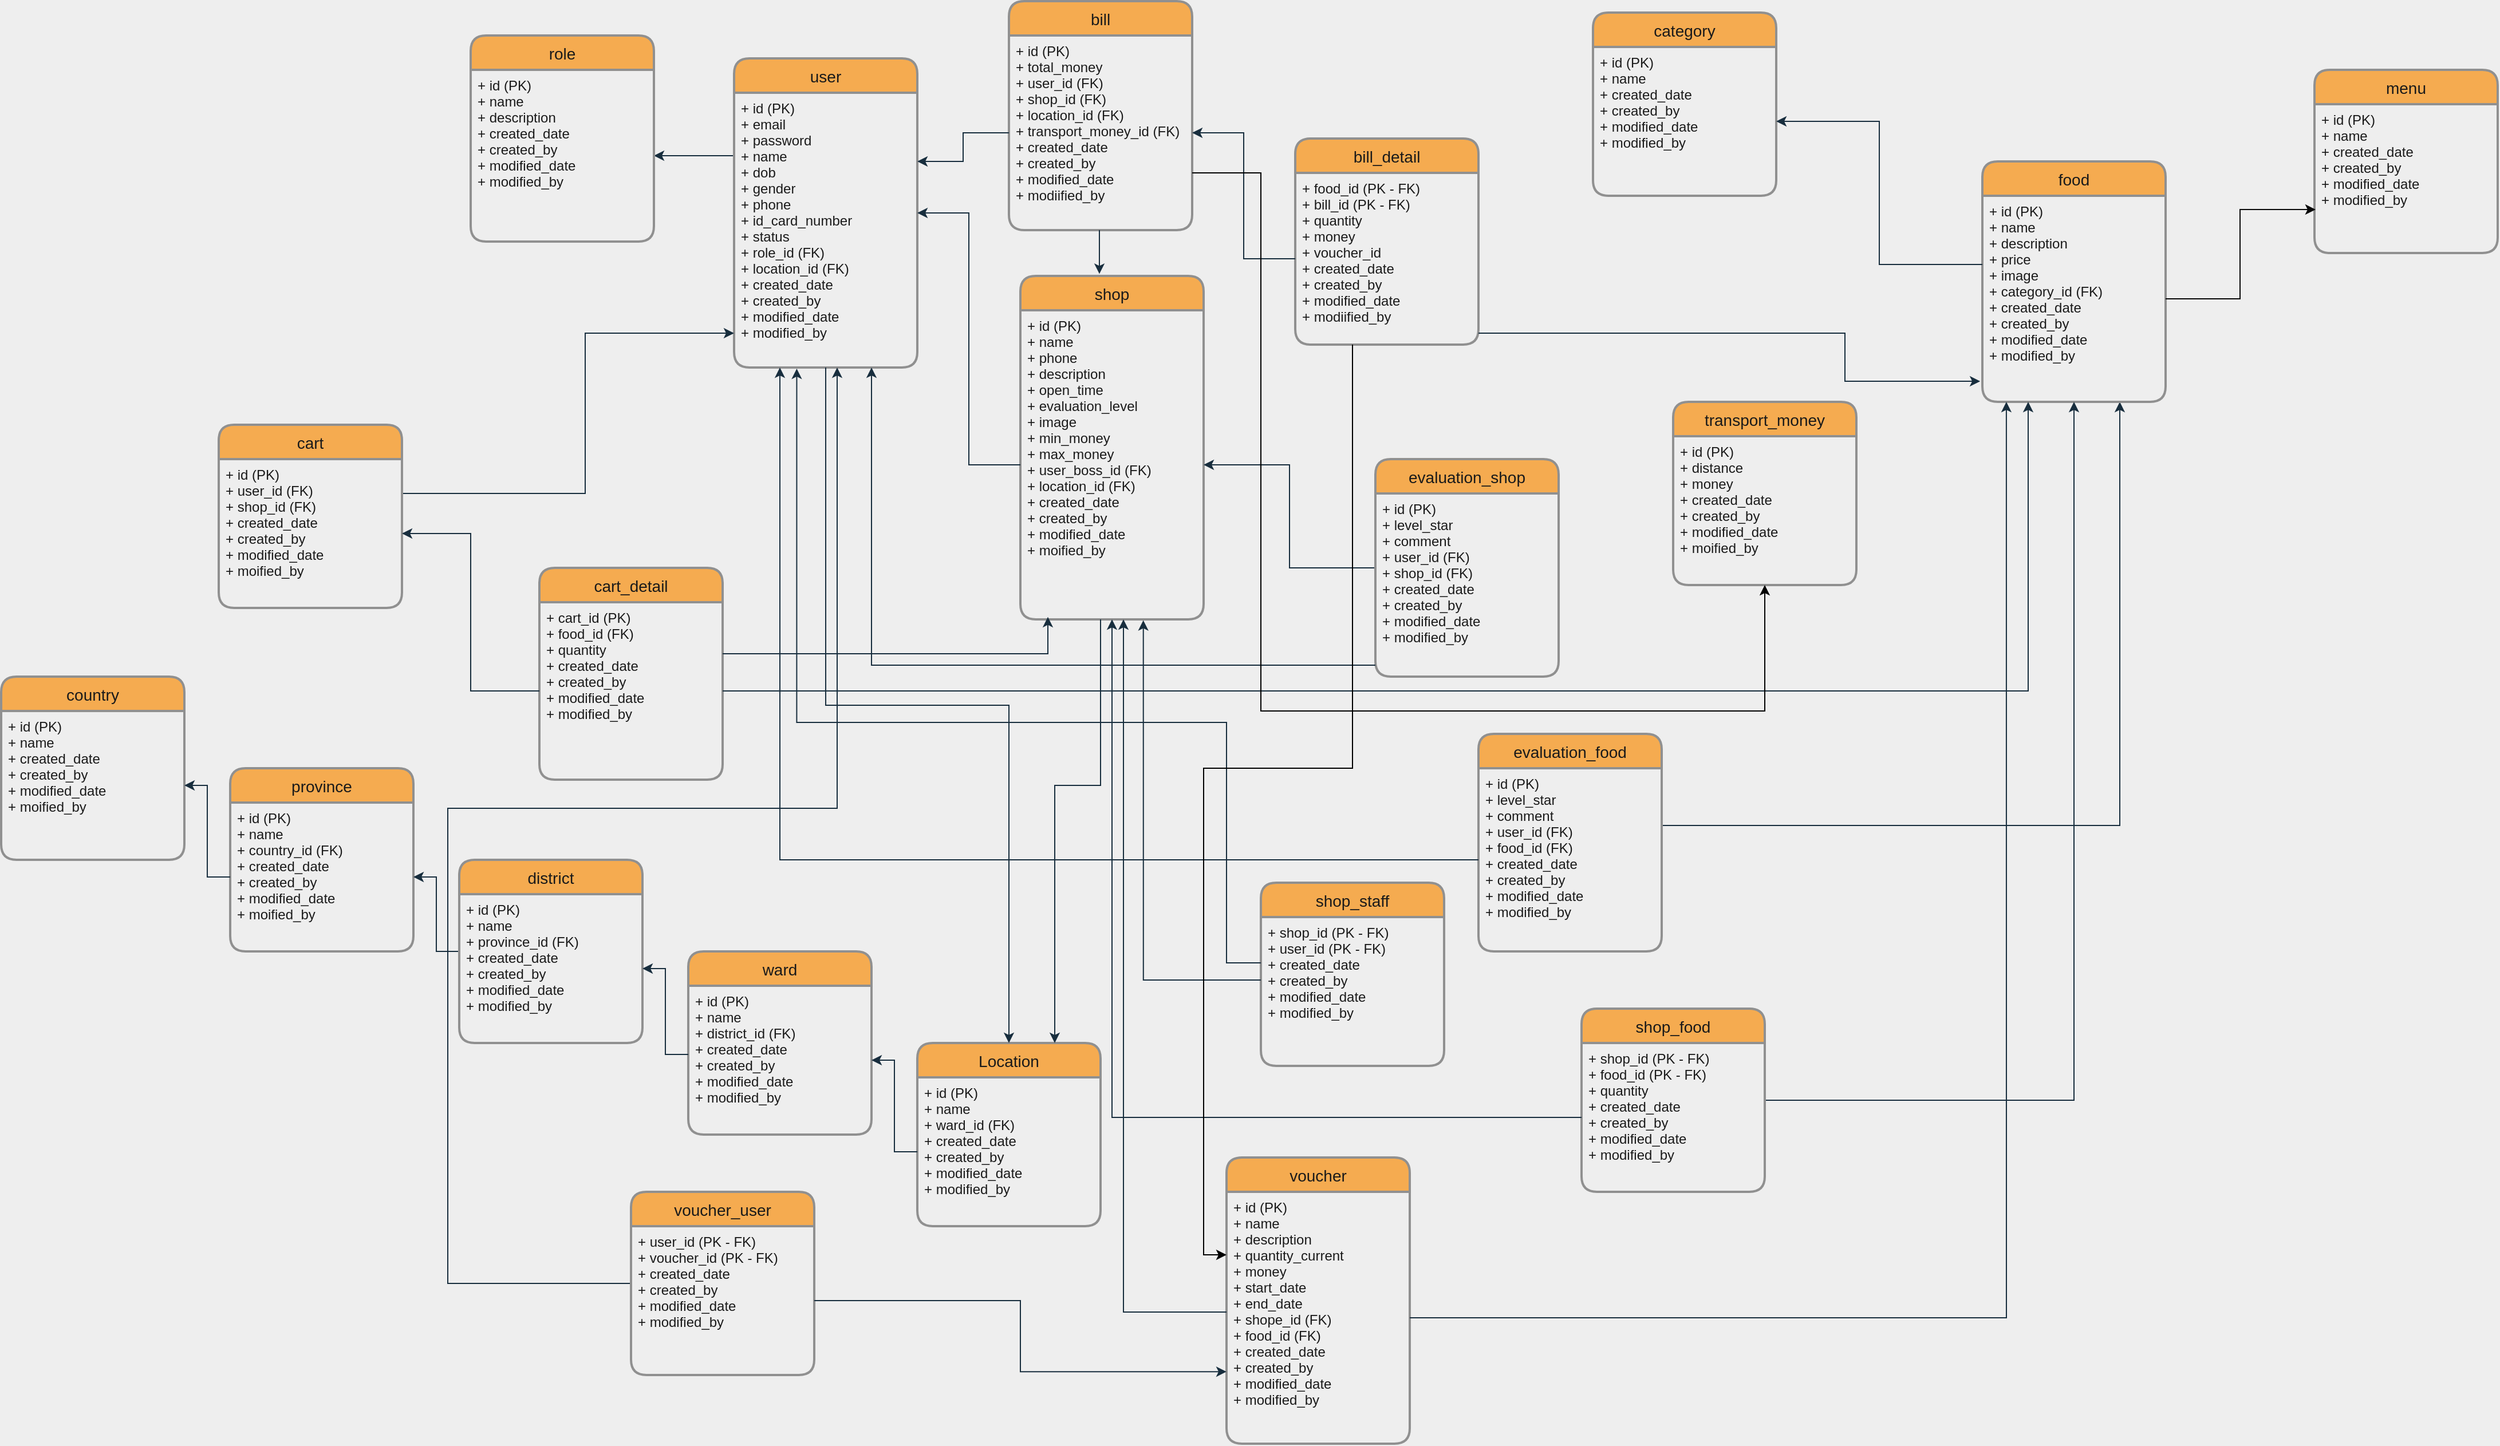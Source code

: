 <mxfile version="15.5.4" type="embed"><diagram id="cvLiQvczyyv2IEws7kv0" name="main"><mxGraphModel dx="981" dy="335" grid="1" gridSize="10" guides="1" tooltips="1" connect="1" arrows="1" fold="1" page="1" pageScale="1" pageWidth="827" pageHeight="1169" background="#EEEEEE" math="0" shadow="0"><root><mxCell id="0"/><mxCell id="1" parent="0"/><mxCell id="i-i60iLG56CUSzepgEwN-10" style="edgeStyle=orthogonalEdgeStyle;rounded=0;orthogonalLoop=1;jettySize=auto;html=1;entryX=1;entryY=0.5;entryDx=0;entryDy=0;labelBackgroundColor=#EEEEEE;strokeColor=#182E3E;fontColor=#1A1A1A;" parent="1" source="ijWVoz1V8DGi0HDy-ZMH-1" target="i-i60iLG56CUSzepgEwN-9" edge="1"><mxGeometry relative="1" as="geometry"><Array as="points"><mxPoint x="700" y="145"/><mxPoint x="700" y="145"/></Array></mxGeometry></mxCell><mxCell id="ijWVoz1V8DGi0HDy-ZMH-1" value="user" style="swimlane;childLayout=stackLayout;horizontal=1;startSize=30;horizontalStack=0;rounded=1;fontSize=14;fontStyle=0;strokeWidth=2;resizeParent=0;resizeLast=1;shadow=0;dashed=0;align=center;fillColor=#F5AB50;strokeColor=#909090;fontColor=#1A1A1A;" parent="1" vertex="1"><mxGeometry x="720" y="60" width="160" height="270" as="geometry"/></mxCell><mxCell id="ijWVoz1V8DGi0HDy-ZMH-2" value="+ id (PK)&#10;+ email&#10;+ password&#10;+ name&#10;+ dob&#10;+ gender&#10;+ phone&#10;+ id_card_number&#10;+ status&#10;+ role_id (FK)&#10;+ location_id (FK)&#10;+ created_date&#10;+ created_by&#10;+ modified_date&#10;+ modified_by" style="align=left;strokeColor=none;fillColor=none;spacingLeft=4;fontSize=12;verticalAlign=top;resizable=0;rotatable=0;part=1;fontColor=#1A1A1A;" parent="ijWVoz1V8DGi0HDy-ZMH-1" vertex="1"><mxGeometry y="30" width="160" height="240" as="geometry"/></mxCell><mxCell id="ijWVoz1V8DGi0HDy-ZMH-7" value="shop" style="swimlane;childLayout=stackLayout;horizontal=1;startSize=30;horizontalStack=0;rounded=1;fontSize=14;fontStyle=0;strokeWidth=2;resizeParent=0;resizeLast=1;shadow=0;dashed=0;align=center;fillColor=#F5AB50;strokeColor=#909090;fontColor=#1A1A1A;" parent="1" vertex="1"><mxGeometry x="970" y="250" width="160" height="300" as="geometry"/></mxCell><mxCell id="ijWVoz1V8DGi0HDy-ZMH-8" value="+ id (PK)&#10;+ name&#10;+ phone&#10;+ description&#10;+ open_time&#10;+ evaluation_level&#10;+ image&#10;+ min_money&#10;+ max_money&#10;+ user_boss_id (FK)&#10;+ location_id (FK)&#10;+ created_date&#10;+ created_by&#10;+ modified_date&#10;+ moified_by" style="align=left;strokeColor=none;fillColor=none;spacingLeft=4;fontSize=12;verticalAlign=top;resizable=0;rotatable=0;part=1;fontColor=#1A1A1A;" parent="ijWVoz1V8DGi0HDy-ZMH-7" vertex="1"><mxGeometry y="30" width="160" height="270" as="geometry"/></mxCell><mxCell id="ijWVoz1V8DGi0HDy-ZMH-10" value="country" style="swimlane;childLayout=stackLayout;horizontal=1;startSize=30;horizontalStack=0;rounded=1;fontSize=14;fontStyle=0;strokeWidth=2;resizeParent=0;resizeLast=1;shadow=0;dashed=0;align=center;fillColor=#F5AB50;strokeColor=#909090;fontColor=#1A1A1A;" parent="1" vertex="1"><mxGeometry x="80" y="600" width="160" height="160" as="geometry"/></mxCell><mxCell id="ijWVoz1V8DGi0HDy-ZMH-11" value="+ id (PK)&#10;+ name&#10;+ created_date&#10;+ created_by&#10;+ modified_date&#10;+ moified_by" style="align=left;strokeColor=none;fillColor=none;spacingLeft=4;fontSize=12;verticalAlign=top;resizable=0;rotatable=0;part=1;fontColor=#1A1A1A;" parent="ijWVoz1V8DGi0HDy-ZMH-10" vertex="1"><mxGeometry y="30" width="160" height="130" as="geometry"/></mxCell><mxCell id="ijWVoz1V8DGi0HDy-ZMH-12" value="province" style="swimlane;childLayout=stackLayout;horizontal=1;startSize=30;horizontalStack=0;rounded=1;fontSize=14;fontStyle=0;strokeWidth=2;resizeParent=0;resizeLast=1;shadow=0;dashed=0;align=center;fillColor=#F5AB50;strokeColor=#909090;fontColor=#1A1A1A;" parent="1" vertex="1"><mxGeometry x="280" y="680" width="160" height="160" as="geometry"/></mxCell><mxCell id="ijWVoz1V8DGi0HDy-ZMH-13" value="+ id (PK)&#10;+ name&#10;+ country_id (FK)&#10;+ created_date&#10;+ created_by&#10;+ modified_date&#10;+ moified_by" style="align=left;strokeColor=none;fillColor=none;spacingLeft=4;fontSize=12;verticalAlign=top;resizable=0;rotatable=0;part=1;fontColor=#1A1A1A;" parent="ijWVoz1V8DGi0HDy-ZMH-12" vertex="1"><mxGeometry y="30" width="160" height="130" as="geometry"/></mxCell><mxCell id="ijWVoz1V8DGi0HDy-ZMH-14" value="ward" style="swimlane;childLayout=stackLayout;horizontal=1;startSize=30;horizontalStack=0;rounded=1;fontSize=14;fontStyle=0;strokeWidth=2;resizeParent=0;resizeLast=1;shadow=0;dashed=0;align=center;fillColor=#F5AB50;strokeColor=#909090;fontColor=#1A1A1A;" parent="1" vertex="1"><mxGeometry x="680" y="840" width="160" height="160" as="geometry"/></mxCell><mxCell id="ijWVoz1V8DGi0HDy-ZMH-15" value="+ id (PK)&#10;+ name&#10;+ district_id (FK)&#10;+ created_date&#10;+ created_by&#10;+ modified_date&#10;+ modified_by" style="align=left;strokeColor=none;fillColor=none;spacingLeft=4;fontSize=12;verticalAlign=top;resizable=0;rotatable=0;part=1;fontColor=#1A1A1A;" parent="ijWVoz1V8DGi0HDy-ZMH-14" vertex="1"><mxGeometry y="30" width="160" height="130" as="geometry"/></mxCell><mxCell id="ijWVoz1V8DGi0HDy-ZMH-16" value="Location" style="swimlane;childLayout=stackLayout;horizontal=1;startSize=30;horizontalStack=0;rounded=1;fontSize=14;fontStyle=0;strokeWidth=2;resizeParent=0;resizeLast=1;shadow=0;dashed=0;align=center;fillColor=#F5AB50;strokeColor=#909090;fontColor=#1A1A1A;" parent="1" vertex="1"><mxGeometry x="880" y="920" width="160" height="160" as="geometry"/></mxCell><mxCell id="ijWVoz1V8DGi0HDy-ZMH-17" value="+ id (PK)&#10;+ name&#10;+ ward_id (FK)&#10;+ created_date&#10;+ created_by&#10;+ modified_date&#10;+ modified_by" style="align=left;strokeColor=none;fillColor=none;spacingLeft=4;fontSize=12;verticalAlign=top;resizable=0;rotatable=0;part=1;fontColor=#1A1A1A;" parent="ijWVoz1V8DGi0HDy-ZMH-16" vertex="1"><mxGeometry y="30" width="160" height="130" as="geometry"/></mxCell><mxCell id="nJ0_UqHyAE1VyKCotSEz-19" style="edgeStyle=orthogonalEdgeStyle;rounded=0;orthogonalLoop=1;jettySize=auto;html=1;labelBackgroundColor=#EEEEEE;strokeColor=#182E3E;fontColor=#1A1A1A;" parent="1" source="ijWVoz1V8DGi0HDy-ZMH-19" target="ijWVoz1V8DGi0HDy-ZMH-2" edge="1"><mxGeometry relative="1" as="geometry"><Array as="points"><mxPoint x="590" y="440"/><mxPoint x="590" y="300"/></Array></mxGeometry></mxCell><mxCell id="ijWVoz1V8DGi0HDy-ZMH-19" value="cart" style="swimlane;childLayout=stackLayout;horizontal=1;startSize=30;horizontalStack=0;rounded=1;fontSize=14;fontStyle=0;strokeWidth=2;resizeParent=0;resizeLast=1;shadow=0;dashed=0;align=center;fillColor=#F5AB50;strokeColor=#909090;fontColor=#1A1A1A;" parent="1" vertex="1"><mxGeometry x="270" y="380" width="160" height="160" as="geometry"/></mxCell><mxCell id="ijWVoz1V8DGi0HDy-ZMH-20" value="+ id (PK)&#10;+ user_id (FK)&#10;+ shop_id (FK)&#10;+ created_date&#10;+ created_by&#10;+ modified_date&#10;+ moified_by" style="align=left;strokeColor=none;fillColor=none;spacingLeft=4;fontSize=12;verticalAlign=top;resizable=0;rotatable=0;part=1;fontColor=#1A1A1A;" parent="ijWVoz1V8DGi0HDy-ZMH-19" vertex="1"><mxGeometry y="30" width="160" height="130" as="geometry"/></mxCell><mxCell id="nJ0_UqHyAE1VyKCotSEz-15" style="edgeStyle=orthogonalEdgeStyle;rounded=0;orthogonalLoop=1;jettySize=auto;html=1;entryX=0.75;entryY=1;entryDx=0;entryDy=0;labelBackgroundColor=#EEEEEE;strokeColor=#182E3E;fontColor=#1A1A1A;" parent="1" source="ijWVoz1V8DGi0HDy-ZMH-21" target="nJ0_UqHyAE1VyKCotSEz-10" edge="1"><mxGeometry relative="1" as="geometry"><Array as="points"><mxPoint x="1930" y="730"/></Array></mxGeometry></mxCell><mxCell id="ijWVoz1V8DGi0HDy-ZMH-21" value="evaluation_food" style="swimlane;childLayout=stackLayout;horizontal=1;startSize=30;horizontalStack=0;rounded=1;fontSize=14;fontStyle=0;strokeWidth=2;resizeParent=0;resizeLast=1;shadow=0;dashed=0;align=center;fillColor=#F5AB50;strokeColor=#909090;fontColor=#1A1A1A;" parent="1" vertex="1"><mxGeometry x="1370" y="650" width="160" height="190" as="geometry"/></mxCell><mxCell id="ijWVoz1V8DGi0HDy-ZMH-22" value="+ id (PK)&#10;+ level_star&#10;+ comment&#10;+ user_id (FK)&#10;+ food_id (FK)&#10;+ created_date&#10;+ created_by&#10;+ modified_date&#10;+ modified_by" style="align=left;strokeColor=none;fillColor=none;spacingLeft=4;fontSize=12;verticalAlign=top;resizable=0;rotatable=0;part=1;fontColor=#1A1A1A;" parent="ijWVoz1V8DGi0HDy-ZMH-21" vertex="1"><mxGeometry y="30" width="160" height="160" as="geometry"/></mxCell><mxCell id="ijWVoz1V8DGi0HDy-ZMH-23" value="voucher" style="swimlane;childLayout=stackLayout;horizontal=1;startSize=30;horizontalStack=0;rounded=1;fontSize=14;fontStyle=0;strokeWidth=2;resizeParent=0;resizeLast=1;shadow=0;dashed=0;align=center;fillColor=#F5AB50;strokeColor=#909090;fontColor=#1A1A1A;" parent="1" vertex="1"><mxGeometry x="1150" y="1020" width="160" height="250" as="geometry"/></mxCell><mxCell id="ijWVoz1V8DGi0HDy-ZMH-24" value="+ id (PK)&#10;+ name&#10;+ description&#10;+ quantity_current&#10;+ money&#10;+ start_date&#10;+ end_date&#10;+ shope_id (FK)&#10;+ food_id (FK)&#10;+ created_date&#10;+ created_by&#10;+ modified_date&#10;+ modified_by" style="align=left;strokeColor=none;fillColor=none;spacingLeft=4;fontSize=12;verticalAlign=top;resizable=0;rotatable=0;part=1;fontColor=#1A1A1A;" parent="ijWVoz1V8DGi0HDy-ZMH-23" vertex="1"><mxGeometry y="30" width="160" height="220" as="geometry"/></mxCell><mxCell id="ijWVoz1V8DGi0HDy-ZMH-25" value="bill" style="swimlane;childLayout=stackLayout;horizontal=1;startSize=30;horizontalStack=0;rounded=1;fontSize=14;fontStyle=0;strokeWidth=2;resizeParent=0;resizeLast=1;shadow=0;dashed=0;align=center;fillColor=#F5AB50;strokeColor=#909090;fontColor=#1A1A1A;" parent="1" vertex="1"><mxGeometry x="960" y="10" width="160" height="200" as="geometry"/></mxCell><mxCell id="ijWVoz1V8DGi0HDy-ZMH-26" value="+ id (PK)&#10;+ total_money&#10;+ user_id (FK)&#10;+ shop_id (FK)&#10;+ location_id (FK)&#10;+ transport_money_id (FK)&#10;+ created_date&#10;+ created_by&#10;+ modified_date&#10;+ modiified_by" style="align=left;strokeColor=none;fillColor=none;spacingLeft=4;fontSize=12;verticalAlign=top;resizable=0;rotatable=0;part=1;fontColor=#1A1A1A;" parent="ijWVoz1V8DGi0HDy-ZMH-25" vertex="1"><mxGeometry y="30" width="160" height="170" as="geometry"/></mxCell><mxCell id="ijWVoz1V8DGi0HDy-ZMH-27" value="bill_detail" style="swimlane;childLayout=stackLayout;horizontal=1;startSize=30;horizontalStack=0;rounded=1;fontSize=14;fontStyle=0;strokeWidth=2;resizeParent=0;resizeLast=1;shadow=0;dashed=0;align=center;fillColor=#F5AB50;strokeColor=#909090;fontColor=#1A1A1A;" parent="1" vertex="1"><mxGeometry x="1210" y="130" width="160" height="180" as="geometry"/></mxCell><mxCell id="ijWVoz1V8DGi0HDy-ZMH-28" value="+ food_id (PK - FK)&#10;+ bill_id (PK - FK)&#10;+ quantity&#10;+ money&#10;+ voucher_id&#10;+ created_date&#10;+ created_by&#10;+ modified_date&#10;+ modiified_by" style="align=left;strokeColor=none;fillColor=none;spacingLeft=4;fontSize=12;verticalAlign=top;resizable=0;rotatable=0;part=1;fontColor=#1A1A1A;" parent="ijWVoz1V8DGi0HDy-ZMH-27" vertex="1"><mxGeometry y="30" width="160" height="150" as="geometry"/></mxCell><mxCell id="i-i60iLG56CUSzepgEwN-4" style="edgeStyle=orthogonalEdgeStyle;rounded=0;orthogonalLoop=1;jettySize=auto;html=1;entryX=1;entryY=0.5;entryDx=0;entryDy=0;labelBackgroundColor=#EEEEEE;strokeColor=#182E3E;fontColor=#1A1A1A;" parent="1" source="i-i60iLG56CUSzepgEwN-1" target="ijWVoz1V8DGi0HDy-ZMH-13" edge="1"><mxGeometry relative="1" as="geometry"/></mxCell><mxCell id="i-i60iLG56CUSzepgEwN-1" value="district" style="swimlane;childLayout=stackLayout;horizontal=1;startSize=30;horizontalStack=0;rounded=1;fontSize=14;fontStyle=0;strokeWidth=2;resizeParent=0;resizeLast=1;shadow=0;dashed=0;align=center;fillColor=#F5AB50;strokeColor=#909090;fontColor=#1A1A1A;" parent="1" vertex="1"><mxGeometry x="480" y="760" width="160" height="160" as="geometry"/></mxCell><mxCell id="i-i60iLG56CUSzepgEwN-2" value="+ id (PK)&#10;+ name&#10;+ province_id (FK)&#10;+ created_date&#10;+ created_by&#10;+ modified_date&#10;+ modified_by" style="align=left;strokeColor=none;fillColor=none;spacingLeft=4;fontSize=12;verticalAlign=top;resizable=0;rotatable=0;part=1;fontColor=#1A1A1A;" parent="i-i60iLG56CUSzepgEwN-1" vertex="1"><mxGeometry y="30" width="160" height="130" as="geometry"/></mxCell><mxCell id="i-i60iLG56CUSzepgEwN-3" style="edgeStyle=orthogonalEdgeStyle;rounded=0;orthogonalLoop=1;jettySize=auto;html=1;entryX=1;entryY=0.5;entryDx=0;entryDy=0;labelBackgroundColor=#EEEEEE;strokeColor=#182E3E;fontColor=#1A1A1A;" parent="1" source="ijWVoz1V8DGi0HDy-ZMH-13" target="ijWVoz1V8DGi0HDy-ZMH-11" edge="1"><mxGeometry relative="1" as="geometry"/></mxCell><mxCell id="i-i60iLG56CUSzepgEwN-5" style="edgeStyle=orthogonalEdgeStyle;rounded=0;orthogonalLoop=1;jettySize=auto;html=1;entryX=1;entryY=0.5;entryDx=0;entryDy=0;labelBackgroundColor=#EEEEEE;strokeColor=#182E3E;fontColor=#1A1A1A;" parent="1" source="ijWVoz1V8DGi0HDy-ZMH-15" target="i-i60iLG56CUSzepgEwN-2" edge="1"><mxGeometry relative="1" as="geometry"><Array as="points"><mxPoint x="660" y="930"/><mxPoint x="660" y="855"/></Array></mxGeometry></mxCell><mxCell id="i-i60iLG56CUSzepgEwN-6" style="edgeStyle=orthogonalEdgeStyle;rounded=0;orthogonalLoop=1;jettySize=auto;html=1;entryX=1;entryY=0.5;entryDx=0;entryDy=0;labelBackgroundColor=#EEEEEE;strokeColor=#182E3E;fontColor=#1A1A1A;" parent="1" source="ijWVoz1V8DGi0HDy-ZMH-17" target="ijWVoz1V8DGi0HDy-ZMH-15" edge="1"><mxGeometry relative="1" as="geometry"/></mxCell><mxCell id="i-i60iLG56CUSzepgEwN-8" value="role" style="swimlane;childLayout=stackLayout;horizontal=1;startSize=30;horizontalStack=0;rounded=1;fontSize=14;fontStyle=0;strokeWidth=2;resizeParent=0;resizeLast=1;shadow=0;dashed=0;align=center;fillColor=#F5AB50;strokeColor=#909090;fontColor=#1A1A1A;gradientColor=none;swimlaneFillColor=none;glass=0;" parent="1" vertex="1"><mxGeometry x="490" y="40" width="160" height="180" as="geometry"/></mxCell><mxCell id="i-i60iLG56CUSzepgEwN-9" value="+ id (PK)&#10;+ name&#10;+ description&#10;+ created_date&#10;+ created_by&#10;+ modified_date&#10;+ modified_by" style="align=left;strokeColor=none;fillColor=none;spacingLeft=4;fontSize=12;verticalAlign=top;resizable=0;rotatable=0;part=1;fontColor=#1A1A1A;" parent="i-i60iLG56CUSzepgEwN-8" vertex="1"><mxGeometry y="30" width="160" height="150" as="geometry"/></mxCell><mxCell id="i-i60iLG56CUSzepgEwN-11" value="cart_detail" style="swimlane;childLayout=stackLayout;horizontal=1;startSize=30;horizontalStack=0;rounded=1;fontSize=14;fontStyle=0;strokeWidth=2;resizeParent=0;resizeLast=1;shadow=0;dashed=0;align=center;fillColor=#F5AB50;strokeColor=#909090;fontColor=#1A1A1A;" parent="1" vertex="1"><mxGeometry x="550" y="505" width="160" height="185" as="geometry"/></mxCell><mxCell id="i-i60iLG56CUSzepgEwN-12" value="+ cart_id (PK)&#10;+ food_id (FK)&#10;+ quantity&#10;+ created_date&#10;+ created_by&#10;+ modified_date&#10;+ modified_by" style="align=left;strokeColor=none;fillColor=none;spacingLeft=4;fontSize=12;verticalAlign=top;resizable=0;rotatable=0;part=1;fontColor=#1A1A1A;" parent="i-i60iLG56CUSzepgEwN-11" vertex="1"><mxGeometry y="30" width="160" height="155" as="geometry"/></mxCell><mxCell id="nJ0_UqHyAE1VyKCotSEz-1" style="edgeStyle=orthogonalEdgeStyle;rounded=0;orthogonalLoop=1;jettySize=auto;html=1;labelBackgroundColor=#EEEEEE;strokeColor=#182E3E;fontColor=#1A1A1A;" parent="1" source="ijWVoz1V8DGi0HDy-ZMH-28" target="ijWVoz1V8DGi0HDy-ZMH-26" edge="1"><mxGeometry relative="1" as="geometry"/></mxCell><mxCell id="nJ0_UqHyAE1VyKCotSEz-2" style="edgeStyle=orthogonalEdgeStyle;rounded=0;orthogonalLoop=1;jettySize=auto;html=1;entryX=1;entryY=0.5;entryDx=0;entryDy=0;labelBackgroundColor=#EEEEEE;strokeColor=#182E3E;fontColor=#1A1A1A;" parent="1" source="i-i60iLG56CUSzepgEwN-12" target="ijWVoz1V8DGi0HDy-ZMH-20" edge="1"><mxGeometry relative="1" as="geometry"/></mxCell><mxCell id="nJ0_UqHyAE1VyKCotSEz-3" style="edgeStyle=orthogonalEdgeStyle;rounded=0;orthogonalLoop=1;jettySize=auto;html=1;labelBackgroundColor=#EEEEEE;strokeColor=#182E3E;fontColor=#1A1A1A;" parent="1" source="ijWVoz1V8DGi0HDy-ZMH-2" target="ijWVoz1V8DGi0HDy-ZMH-16" edge="1"><mxGeometry relative="1" as="geometry"/></mxCell><mxCell id="nJ0_UqHyAE1VyKCotSEz-5" style="edgeStyle=orthogonalEdgeStyle;rounded=0;orthogonalLoop=1;jettySize=auto;html=1;entryX=1;entryY=0.25;entryDx=0;entryDy=0;labelBackgroundColor=#EEEEEE;strokeColor=#182E3E;fontColor=#1A1A1A;" parent="1" source="ijWVoz1V8DGi0HDy-ZMH-26" target="ijWVoz1V8DGi0HDy-ZMH-2" edge="1"><mxGeometry relative="1" as="geometry"/></mxCell><mxCell id="nJ0_UqHyAE1VyKCotSEz-6" style="edgeStyle=orthogonalEdgeStyle;rounded=0;orthogonalLoop=1;jettySize=auto;html=1;entryX=0.431;entryY=-0.006;entryDx=0;entryDy=0;entryPerimeter=0;labelBackgroundColor=#EEEEEE;strokeColor=#182E3E;fontColor=#1A1A1A;" parent="1" source="ijWVoz1V8DGi0HDy-ZMH-26" target="ijWVoz1V8DGi0HDy-ZMH-7" edge="1"><mxGeometry relative="1" as="geometry"><Array as="points"><mxPoint x="1039" y="240"/><mxPoint x="1039" y="240"/></Array></mxGeometry></mxCell><mxCell id="nJ0_UqHyAE1VyKCotSEz-7" value="category" style="swimlane;childLayout=stackLayout;horizontal=1;startSize=30;horizontalStack=0;rounded=1;fontSize=14;fontStyle=0;strokeWidth=2;resizeParent=0;resizeLast=1;shadow=0;dashed=0;align=center;fillColor=#F5AB50;strokeColor=#909090;fontColor=#1A1A1A;" parent="1" vertex="1"><mxGeometry x="1470" y="20" width="160" height="160" as="geometry"/></mxCell><mxCell id="nJ0_UqHyAE1VyKCotSEz-8" value="+ id (PK)&#10;+ name&#10;+ created_date&#10;+ created_by&#10;+ modified_date&#10;+ modified_by" style="align=left;strokeColor=none;fillColor=none;spacingLeft=4;fontSize=12;verticalAlign=top;resizable=0;rotatable=0;part=1;fontColor=#1A1A1A;" parent="nJ0_UqHyAE1VyKCotSEz-7" vertex="1"><mxGeometry y="30" width="160" height="130" as="geometry"/></mxCell><mxCell id="nJ0_UqHyAE1VyKCotSEz-9" value="food" style="swimlane;childLayout=stackLayout;horizontal=1;startSize=30;horizontalStack=0;rounded=1;fontSize=14;fontStyle=0;strokeWidth=2;resizeParent=0;resizeLast=1;shadow=0;dashed=0;align=center;fillColor=#F5AB50;strokeColor=#909090;fontColor=#1A1A1A;" parent="1" vertex="1"><mxGeometry x="1810" y="150" width="160" height="210" as="geometry"/></mxCell><mxCell id="nJ0_UqHyAE1VyKCotSEz-10" value="+ id (PK)&#10;+ name&#10;+ description&#10;+ price&#10;+ image&#10;+ category_id (FK)&#10;+ created_date&#10;+ created_by&#10;+ modified_date&#10;+ modified_by" style="align=left;strokeColor=none;fillColor=none;spacingLeft=4;fontSize=12;verticalAlign=top;resizable=0;rotatable=0;part=1;fontColor=#1A1A1A;" parent="nJ0_UqHyAE1VyKCotSEz-9" vertex="1"><mxGeometry y="30" width="160" height="180" as="geometry"/></mxCell><mxCell id="nJ0_UqHyAE1VyKCotSEz-11" style="edgeStyle=orthogonalEdgeStyle;rounded=0;orthogonalLoop=1;jettySize=auto;html=1;entryX=1;entryY=0.5;entryDx=0;entryDy=0;labelBackgroundColor=#EEEEEE;strokeColor=#182E3E;fontColor=#1A1A1A;" parent="1" source="nJ0_UqHyAE1VyKCotSEz-10" target="nJ0_UqHyAE1VyKCotSEz-8" edge="1"><mxGeometry relative="1" as="geometry"><Array as="points"><mxPoint x="1720" y="240"/><mxPoint x="1720" y="115"/></Array></mxGeometry></mxCell><mxCell id="nJ0_UqHyAE1VyKCotSEz-12" style="edgeStyle=orthogonalEdgeStyle;rounded=0;orthogonalLoop=1;jettySize=auto;html=1;labelBackgroundColor=#EEEEEE;strokeColor=#182E3E;fontColor=#1A1A1A;entryX=-0.012;entryY=0.9;entryDx=0;entryDy=0;entryPerimeter=0;" parent="1" source="ijWVoz1V8DGi0HDy-ZMH-28" target="nJ0_UqHyAE1VyKCotSEz-10" edge="1"><mxGeometry relative="1" as="geometry"><mxPoint x="1750" y="350" as="targetPoint"/><Array as="points"><mxPoint x="1690" y="300"/><mxPoint x="1690" y="342"/></Array></mxGeometry></mxCell><mxCell id="nJ0_UqHyAE1VyKCotSEz-16" style="edgeStyle=orthogonalEdgeStyle;rounded=0;orthogonalLoop=1;jettySize=auto;html=1;entryX=1;entryY=0.5;entryDx=0;entryDy=0;labelBackgroundColor=#EEEEEE;strokeColor=#182E3E;fontColor=#1A1A1A;" parent="1" source="nJ0_UqHyAE1VyKCotSEz-13" target="ijWVoz1V8DGi0HDy-ZMH-8" edge="1"><mxGeometry relative="1" as="geometry"/></mxCell><mxCell id="nJ0_UqHyAE1VyKCotSEz-13" value="evaluation_shop" style="swimlane;childLayout=stackLayout;horizontal=1;startSize=30;horizontalStack=0;rounded=1;fontSize=14;fontStyle=0;strokeWidth=2;resizeParent=0;resizeLast=1;shadow=0;dashed=0;align=center;fillColor=#F5AB50;strokeColor=#909090;fontColor=#1A1A1A;" parent="1" vertex="1"><mxGeometry x="1280" y="410" width="160" height="190" as="geometry"/></mxCell><mxCell id="nJ0_UqHyAE1VyKCotSEz-14" value="+ id (PK)&#10;+ level_star&#10;+ comment&#10;+ user_id (FK)&#10;+ shop_id (FK)&#10;+ created_date&#10;+ created_by&#10;+ modified_date&#10;+ modified_by" style="align=left;strokeColor=none;fillColor=none;spacingLeft=4;fontSize=12;verticalAlign=top;resizable=0;rotatable=0;part=1;fontColor=#1A1A1A;" parent="nJ0_UqHyAE1VyKCotSEz-13" vertex="1"><mxGeometry y="30" width="160" height="160" as="geometry"/></mxCell><mxCell id="nJ0_UqHyAE1VyKCotSEz-17" style="edgeStyle=orthogonalEdgeStyle;rounded=0;orthogonalLoop=1;jettySize=auto;html=1;entryX=0.75;entryY=1;entryDx=0;entryDy=0;labelBackgroundColor=#EEEEEE;strokeColor=#182E3E;fontColor=#1A1A1A;" parent="1" source="nJ0_UqHyAE1VyKCotSEz-14" target="ijWVoz1V8DGi0HDy-ZMH-2" edge="1"><mxGeometry relative="1" as="geometry"><Array as="points"><mxPoint x="1360" y="590"/><mxPoint x="840" y="590"/></Array></mxGeometry></mxCell><mxCell id="nJ0_UqHyAE1VyKCotSEz-18" style="edgeStyle=orthogonalEdgeStyle;rounded=0;orthogonalLoop=1;jettySize=auto;html=1;entryX=0.25;entryY=1;entryDx=0;entryDy=0;labelBackgroundColor=#EEEEEE;strokeColor=#182E3E;fontColor=#1A1A1A;" parent="1" source="ijWVoz1V8DGi0HDy-ZMH-22" target="ijWVoz1V8DGi0HDy-ZMH-2" edge="1"><mxGeometry relative="1" as="geometry"/></mxCell><mxCell id="nJ0_UqHyAE1VyKCotSEz-20" style="edgeStyle=orthogonalEdgeStyle;rounded=0;orthogonalLoop=1;jettySize=auto;html=1;entryX=0.25;entryY=1;entryDx=0;entryDy=0;labelBackgroundColor=#EEEEEE;strokeColor=#182E3E;fontColor=#1A1A1A;" parent="1" source="i-i60iLG56CUSzepgEwN-12" target="nJ0_UqHyAE1VyKCotSEz-10" edge="1"><mxGeometry relative="1" as="geometry"/></mxCell><mxCell id="nJ0_UqHyAE1VyKCotSEz-21" style="edgeStyle=orthogonalEdgeStyle;rounded=0;orthogonalLoop=1;jettySize=auto;html=1;entryX=0.75;entryY=0;entryDx=0;entryDy=0;labelBackgroundColor=#EEEEEE;strokeColor=#182E3E;fontColor=#1A1A1A;" parent="1" source="ijWVoz1V8DGi0HDy-ZMH-8" target="ijWVoz1V8DGi0HDy-ZMH-16" edge="1"><mxGeometry relative="1" as="geometry"><Array as="points"><mxPoint x="1040" y="695"/><mxPoint x="1000" y="695"/></Array></mxGeometry></mxCell><mxCell id="nJ0_UqHyAE1VyKCotSEz-24" style="edgeStyle=orthogonalEdgeStyle;rounded=0;orthogonalLoop=1;jettySize=auto;html=1;entryX=0.5;entryY=1;entryDx=0;entryDy=0;labelBackgroundColor=#EEEEEE;strokeColor=#182E3E;fontColor=#1A1A1A;" parent="1" source="nJ0_UqHyAE1VyKCotSEz-22" target="nJ0_UqHyAE1VyKCotSEz-10" edge="1"><mxGeometry relative="1" as="geometry"><Array as="points"><mxPoint x="1890" y="970"/></Array></mxGeometry></mxCell><mxCell id="nJ0_UqHyAE1VyKCotSEz-22" value="shop_food" style="swimlane;childLayout=stackLayout;horizontal=1;startSize=30;horizontalStack=0;rounded=1;fontSize=14;fontStyle=0;strokeWidth=2;resizeParent=0;resizeLast=1;shadow=0;dashed=0;align=center;fillColor=#F5AB50;strokeColor=#909090;fontColor=#1A1A1A;" parent="1" vertex="1"><mxGeometry x="1460" y="890" width="160" height="160" as="geometry"/></mxCell><mxCell id="nJ0_UqHyAE1VyKCotSEz-23" value="+ shop_id (PK - FK)&#10;+ food_id (PK - FK)&#10;+ quantity&#10;+ created_date&#10;+ created_by&#10;+ modified_date&#10;+ modified_by" style="align=left;strokeColor=none;fillColor=none;spacingLeft=4;fontSize=12;verticalAlign=top;resizable=0;rotatable=0;part=1;fontColor=#1A1A1A;" parent="nJ0_UqHyAE1VyKCotSEz-22" vertex="1"><mxGeometry y="30" width="160" height="130" as="geometry"/></mxCell><mxCell id="nJ0_UqHyAE1VyKCotSEz-25" style="edgeStyle=orthogonalEdgeStyle;rounded=0;orthogonalLoop=1;jettySize=auto;html=1;labelBackgroundColor=#EEEEEE;strokeColor=#182E3E;fontColor=#1A1A1A;" parent="1" source="nJ0_UqHyAE1VyKCotSEz-23" target="ijWVoz1V8DGi0HDy-ZMH-8" edge="1"><mxGeometry relative="1" as="geometry"/></mxCell><mxCell id="nJ0_UqHyAE1VyKCotSEz-26" value="shop_staff" style="swimlane;childLayout=stackLayout;horizontal=1;startSize=30;horizontalStack=0;rounded=1;fontSize=14;fontStyle=0;strokeWidth=2;resizeParent=0;resizeLast=1;shadow=0;dashed=0;align=center;fillColor=#F5AB50;strokeColor=#909090;fontColor=#1A1A1A;" parent="1" vertex="1"><mxGeometry x="1180" y="780" width="160" height="160" as="geometry"/></mxCell><mxCell id="nJ0_UqHyAE1VyKCotSEz-27" value="+ shop_id (PK - FK)&#10;+ user_id (PK - FK)&#10;+ created_date&#10;+ created_by&#10;+ modified_date&#10;+ modified_by" style="align=left;strokeColor=none;fillColor=none;spacingLeft=4;fontSize=12;verticalAlign=top;resizable=0;rotatable=0;part=1;fontColor=#1A1A1A;" parent="nJ0_UqHyAE1VyKCotSEz-26" vertex="1"><mxGeometry y="30" width="160" height="130" as="geometry"/></mxCell><mxCell id="nJ0_UqHyAE1VyKCotSEz-28" style="edgeStyle=orthogonalEdgeStyle;rounded=0;orthogonalLoop=1;jettySize=auto;html=1;entryX=0.671;entryY=1.003;entryDx=0;entryDy=0;entryPerimeter=0;labelBackgroundColor=#EEEEEE;strokeColor=#182E3E;fontColor=#1A1A1A;" parent="1" source="nJ0_UqHyAE1VyKCotSEz-27" target="ijWVoz1V8DGi0HDy-ZMH-8" edge="1"><mxGeometry relative="1" as="geometry"><mxPoint x="1080" y="480" as="targetPoint"/><Array as="points"><mxPoint x="1077" y="865"/></Array></mxGeometry></mxCell><mxCell id="nJ0_UqHyAE1VyKCotSEz-29" style="edgeStyle=orthogonalEdgeStyle;rounded=0;orthogonalLoop=1;jettySize=auto;html=1;entryX=0.342;entryY=1.004;entryDx=0;entryDy=0;entryPerimeter=0;labelBackgroundColor=#EEEEEE;strokeColor=#182E3E;fontColor=#1A1A1A;" parent="1" source="nJ0_UqHyAE1VyKCotSEz-27" target="ijWVoz1V8DGi0HDy-ZMH-2" edge="1"><mxGeometry relative="1" as="geometry"><Array as="points"><mxPoint x="1150" y="850"/><mxPoint x="1150" y="640"/><mxPoint x="775" y="640"/></Array></mxGeometry></mxCell><mxCell id="nJ0_UqHyAE1VyKCotSEz-33" style="edgeStyle=orthogonalEdgeStyle;rounded=0;orthogonalLoop=1;jettySize=auto;html=1;labelBackgroundColor=#EEEEEE;strokeColor=#182E3E;fontColor=#1A1A1A;" parent="1" source="ijWVoz1V8DGi0HDy-ZMH-24" target="ijWVoz1V8DGi0HDy-ZMH-8" edge="1"><mxGeometry relative="1" as="geometry"><Array as="points"><mxPoint x="1060" y="1155"/></Array></mxGeometry></mxCell><mxCell id="nJ0_UqHyAE1VyKCotSEz-38" style="edgeStyle=orthogonalEdgeStyle;rounded=0;orthogonalLoop=1;jettySize=auto;html=1;labelBackgroundColor=#EEEEEE;strokeColor=#182E3E;fontColor=#1A1A1A;" parent="1" source="nJ0_UqHyAE1VyKCotSEz-35" target="ijWVoz1V8DGi0HDy-ZMH-2" edge="1"><mxGeometry relative="1" as="geometry"><mxPoint x="780" y="390" as="targetPoint"/><Array as="points"><mxPoint x="470" y="1130"/><mxPoint x="470" y="715"/><mxPoint x="810" y="715"/></Array></mxGeometry></mxCell><mxCell id="nJ0_UqHyAE1VyKCotSEz-35" value="voucher_user" style="swimlane;childLayout=stackLayout;horizontal=1;startSize=30;horizontalStack=0;rounded=1;fontSize=14;fontStyle=0;strokeWidth=2;resizeParent=0;resizeLast=1;shadow=0;dashed=0;align=center;fillColor=#F5AB50;strokeColor=#909090;fontColor=#1A1A1A;" parent="1" vertex="1"><mxGeometry x="630" y="1050" width="160" height="160" as="geometry"/></mxCell><mxCell id="nJ0_UqHyAE1VyKCotSEz-36" value="+ user_id (PK - FK)&#10;+ voucher_id (PK - FK)&#10;+ created_date&#10;+ created_by&#10;+ modified_date&#10;+ modified_by" style="align=left;strokeColor=none;fillColor=none;spacingLeft=4;fontSize=12;verticalAlign=top;resizable=0;rotatable=0;part=1;fontColor=#1A1A1A;" parent="nJ0_UqHyAE1VyKCotSEz-35" vertex="1"><mxGeometry y="30" width="160" height="130" as="geometry"/></mxCell><mxCell id="nJ0_UqHyAE1VyKCotSEz-40" style="edgeStyle=orthogonalEdgeStyle;rounded=0;orthogonalLoop=1;jettySize=auto;html=1;entryX=0;entryY=0.714;entryDx=0;entryDy=0;entryPerimeter=0;labelBackgroundColor=#EEEEEE;strokeColor=#182E3E;fontColor=#1A1A1A;" parent="1" source="nJ0_UqHyAE1VyKCotSEz-36" target="ijWVoz1V8DGi0HDy-ZMH-24" edge="1"><mxGeometry relative="1" as="geometry"/></mxCell><mxCell id="nJ0_UqHyAE1VyKCotSEz-41" style="edgeStyle=orthogonalEdgeStyle;rounded=0;orthogonalLoop=1;jettySize=auto;html=1;labelBackgroundColor=#EEEEEE;strokeColor=#182E3E;fontColor=#1A1A1A;entryX=0.131;entryY=1;entryDx=0;entryDy=0;entryPerimeter=0;" parent="1" source="ijWVoz1V8DGi0HDy-ZMH-24" target="nJ0_UqHyAE1VyKCotSEz-10" edge="1"><mxGeometry relative="1" as="geometry"><mxPoint x="1759" y="300" as="targetPoint"/></mxGeometry></mxCell><mxCell id="nJ0_UqHyAE1VyKCotSEz-46" style="edgeStyle=orthogonalEdgeStyle;rounded=0;orthogonalLoop=1;jettySize=auto;html=1;entryX=0.15;entryY=0.992;entryDx=0;entryDy=0;entryPerimeter=0;labelBackgroundColor=#EEEEEE;strokeColor=#182E3E;fontColor=#1A1A1A;" parent="1" source="i-i60iLG56CUSzepgEwN-12" target="ijWVoz1V8DGi0HDy-ZMH-8" edge="1"><mxGeometry relative="1" as="geometry"><mxPoint x="1000" y="480" as="targetPoint"/><Array as="points"><mxPoint x="994" y="580"/></Array></mxGeometry></mxCell><mxCell id="nJ0_UqHyAE1VyKCotSEz-47" style="edgeStyle=orthogonalEdgeStyle;rounded=0;orthogonalLoop=1;jettySize=auto;html=1;entryX=1;entryY=0.5;entryDx=0;entryDy=0;labelBackgroundColor=#EEEEEE;strokeColor=#182E3E;fontColor=#1A1A1A;" parent="1" source="ijWVoz1V8DGi0HDy-ZMH-8" target="ijWVoz1V8DGi0HDy-ZMH-1" edge="1"><mxGeometry relative="1" as="geometry"/></mxCell><mxCell id="nJ0_UqHyAE1VyKCotSEz-49" value="transport_money" style="swimlane;childLayout=stackLayout;horizontal=1;startSize=30;horizontalStack=0;rounded=1;fontSize=14;fontStyle=0;strokeWidth=2;resizeParent=0;resizeLast=1;shadow=0;dashed=0;align=center;fillColor=#F5AB50;strokeColor=#909090;fontColor=#1A1A1A;" parent="1" vertex="1"><mxGeometry x="1540" y="360" width="160" height="160" as="geometry"/></mxCell><mxCell id="nJ0_UqHyAE1VyKCotSEz-50" value="+ id (PK)&#10;+ distance&#10;+ money&#10;+ created_date&#10;+ created_by&#10;+ modified_date&#10;+ moified_by" style="align=left;strokeColor=none;fillColor=none;spacingLeft=4;fontSize=12;verticalAlign=top;resizable=0;rotatable=0;part=1;fontColor=#1A1A1A;" parent="nJ0_UqHyAE1VyKCotSEz-49" vertex="1"><mxGeometry y="30" width="160" height="130" as="geometry"/></mxCell><mxCell id="3X15Ono_yEpnh0UmY1yU-1" style="edgeStyle=orthogonalEdgeStyle;rounded=0;orthogonalLoop=1;jettySize=auto;html=1;entryX=0.5;entryY=1;entryDx=0;entryDy=0;" parent="1" source="ijWVoz1V8DGi0HDy-ZMH-26" target="nJ0_UqHyAE1VyKCotSEz-50" edge="1"><mxGeometry relative="1" as="geometry"><mxPoint x="1660" y="580" as="targetPoint"/><Array as="points"><mxPoint x="1180" y="160"/><mxPoint x="1180" y="630"/><mxPoint x="1620" y="630"/></Array></mxGeometry></mxCell><mxCell id="v7q4Q4Fbx6EEHtph2GWY-2" style="edgeStyle=orthogonalEdgeStyle;rounded=0;orthogonalLoop=1;jettySize=auto;html=1;entryX=0;entryY=0.25;entryDx=0;entryDy=0;" parent="1" source="ijWVoz1V8DGi0HDy-ZMH-28" target="ijWVoz1V8DGi0HDy-ZMH-24" edge="1"><mxGeometry relative="1" as="geometry"><Array as="points"><mxPoint x="1260" y="680"/><mxPoint x="1130" y="680"/><mxPoint x="1130" y="1105"/></Array></mxGeometry></mxCell><mxCell id="2" value="menu" style="swimlane;childLayout=stackLayout;horizontal=1;startSize=30;horizontalStack=0;rounded=1;fontSize=14;fontStyle=0;strokeWidth=2;resizeParent=0;resizeLast=1;shadow=0;dashed=0;align=center;fillColor=#F5AB50;strokeColor=#909090;fontColor=#1A1A1A;" parent="1" vertex="1"><mxGeometry x="2100" y="70" width="160" height="160" as="geometry"/></mxCell><mxCell id="3" value="+ id (PK)&#10;+ name&#10;+ created_date&#10;+ created_by&#10;+ modified_date&#10;+ modified_by" style="align=left;strokeColor=none;fillColor=none;spacingLeft=4;fontSize=12;verticalAlign=top;resizable=0;rotatable=0;part=1;fontColor=#1A1A1A;" parent="2" vertex="1"><mxGeometry y="30" width="160" height="130" as="geometry"/></mxCell><mxCell id="Zvms1XJI-HmjwW5YSphI-3" style="edgeStyle=orthogonalEdgeStyle;rounded=0;orthogonalLoop=1;jettySize=auto;html=1;entryX=0.006;entryY=0.708;entryDx=0;entryDy=0;entryPerimeter=0;strokeColor=#080808;" parent="1" source="nJ0_UqHyAE1VyKCotSEz-10" target="3" edge="1"><mxGeometry relative="1" as="geometry"/></mxCell></root></mxGraphModel></diagram></mxfile>